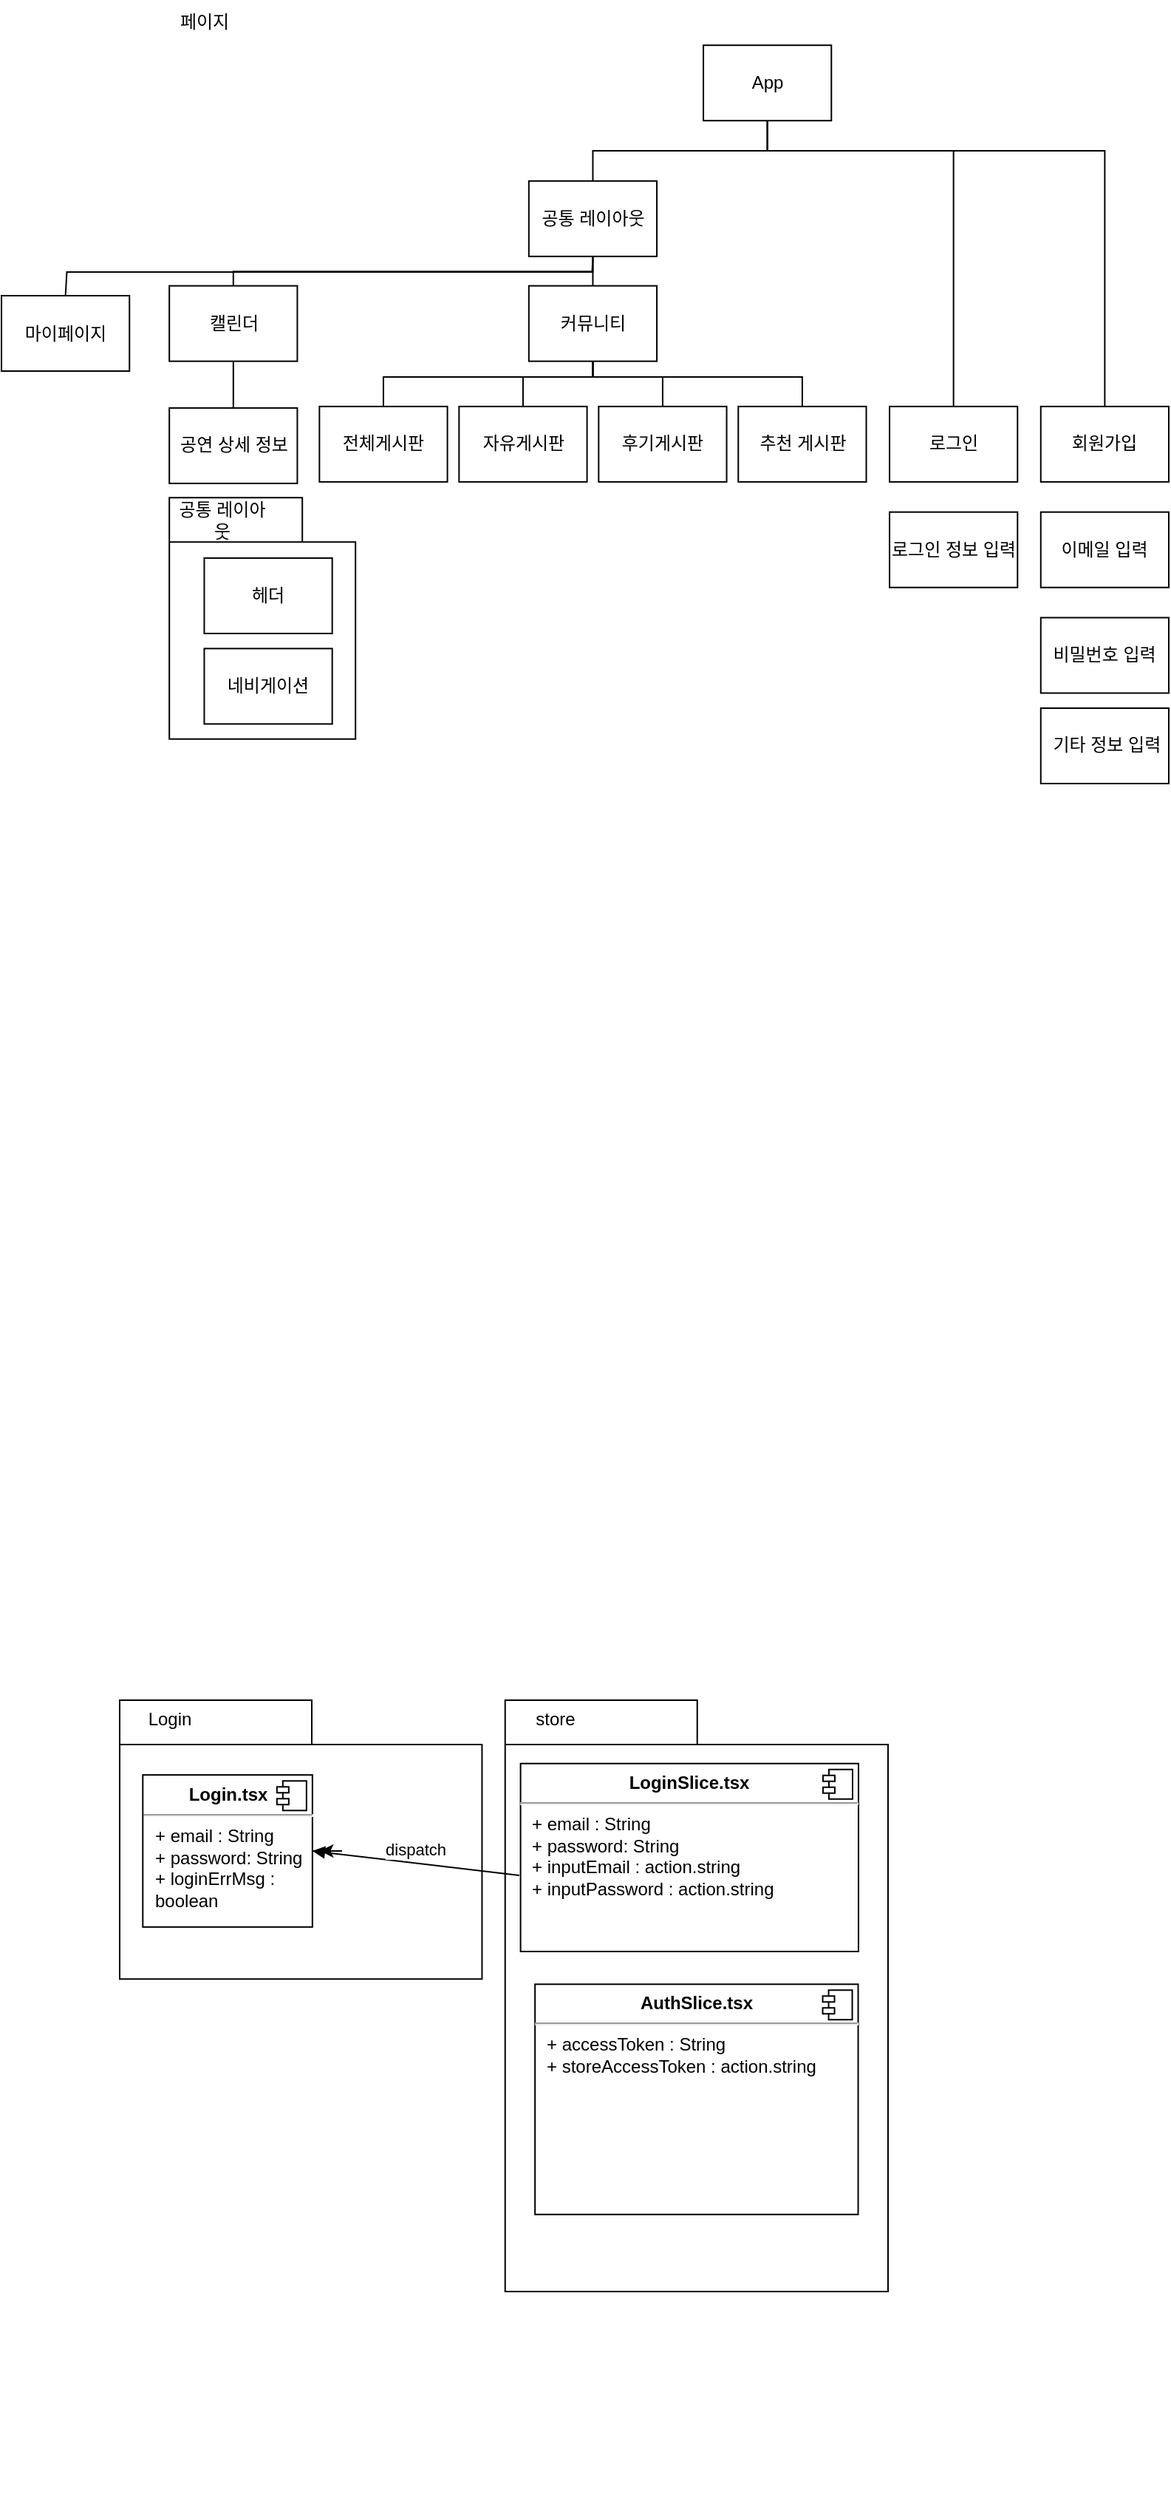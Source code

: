<mxfile version="22.1.0" type="github">
  <diagram name="페이지-1" id="VY-LH6dqioYT1nkXCw5k">
    <mxGraphModel dx="3981" dy="1965" grid="1" gridSize="10" guides="1" tooltips="1" connect="1" arrows="1" fold="1" page="1" pageScale="1" pageWidth="827" pageHeight="1169" math="0" shadow="0">
      <root>
        <mxCell id="0" />
        <mxCell id="1" parent="0" />
        <mxCell id="SSIZvjPJmATnXoQc13y6-113" value="" style="group" parent="1" vertex="1" connectable="0">
          <mxGeometry x="-2380" y="20" width="520" height="540" as="geometry" />
        </mxCell>
        <mxCell id="SSIZvjPJmATnXoQc13y6-32" value="" style="shape=folder;fontStyle=1;spacingTop=10;tabWidth=130;tabHeight=30;tabPosition=left;html=1;whiteSpace=wrap;" parent="SSIZvjPJmATnXoQc13y6-113" vertex="1">
          <mxGeometry width="245.217" height="188.571" as="geometry" />
        </mxCell>
        <mxCell id="SSIZvjPJmATnXoQc13y6-33" value="Login" style="text;html=1;strokeColor=none;fillColor=none;align=center;verticalAlign=middle;whiteSpace=wrap;rounded=0;" parent="SSIZvjPJmATnXoQc13y6-113" vertex="1">
          <mxGeometry width="67.826" height="25.714" as="geometry" />
        </mxCell>
        <mxCell id="SSIZvjPJmATnXoQc13y6-111" style="edgeStyle=orthogonalEdgeStyle;rounded=0;orthogonalLoop=1;jettySize=auto;html=1;" parent="SSIZvjPJmATnXoQc13y6-113" source="SSIZvjPJmATnXoQc13y6-34" edge="1">
          <mxGeometry relative="1" as="geometry">
            <mxPoint x="135.652" y="102" as="targetPoint" />
          </mxGeometry>
        </mxCell>
        <mxCell id="SSIZvjPJmATnXoQc13y6-34" value="&lt;p style=&quot;margin:0px;margin-top:6px;text-align:center;&quot;&gt;&lt;b&gt;Login.tsx&lt;/b&gt;&lt;/p&gt;&lt;hr&gt;&lt;p style=&quot;margin:0px;margin-left:8px;&quot;&gt;+ email : String&amp;nbsp;&lt;br&gt;+ password: String&lt;/p&gt;&lt;p style=&quot;margin:0px;margin-left:8px;&quot;&gt;+ loginErrMsg : boolean&lt;/p&gt;" style="align=left;overflow=fill;html=1;dropTarget=0;whiteSpace=wrap;" parent="SSIZvjPJmATnXoQc13y6-113" vertex="1">
          <mxGeometry x="15.652" y="50.571" width="114.783" height="102.857" as="geometry" />
        </mxCell>
        <mxCell id="SSIZvjPJmATnXoQc13y6-35" value="" style="shape=component;jettyWidth=8;jettyHeight=4;" parent="SSIZvjPJmATnXoQc13y6-34" vertex="1">
          <mxGeometry x="1" width="20" height="20" relative="1" as="geometry">
            <mxPoint x="-24" y="4" as="offset" />
          </mxGeometry>
        </mxCell>
        <mxCell id="SSIZvjPJmATnXoQc13y6-36" value="" style="shape=folder;fontStyle=1;spacingTop=10;tabWidth=130;tabHeight=30;tabPosition=left;html=1;whiteSpace=wrap;" parent="SSIZvjPJmATnXoQc13y6-113" vertex="1">
          <mxGeometry x="260.87" width="259.13" height="400" as="geometry" />
        </mxCell>
        <mxCell id="SSIZvjPJmATnXoQc13y6-37" value="store&lt;br&gt;" style="text;html=1;strokeColor=none;fillColor=none;align=center;verticalAlign=middle;whiteSpace=wrap;rounded=0;" parent="SSIZvjPJmATnXoQc13y6-113" vertex="1">
          <mxGeometry x="260.87" width="67.826" height="25.714" as="geometry" />
        </mxCell>
        <mxCell id="SSIZvjPJmATnXoQc13y6-38" value="&lt;p style=&quot;margin:0px;margin-top:6px;text-align:center;&quot;&gt;&lt;b&gt;LoginSlice.tsx&lt;/b&gt;&lt;/p&gt;&lt;hr&gt;&lt;p style=&quot;margin:0px;margin-left:8px;&quot;&gt;+ email : String&amp;nbsp;&lt;br&gt;+ password: String&lt;/p&gt;&lt;p style=&quot;margin:0px;margin-left:8px;&quot;&gt;+ inputEmail : action.string&lt;/p&gt;&lt;p style=&quot;margin:0px;margin-left:8px;&quot;&gt;+ inputPassword : action.string&lt;/p&gt;" style="align=left;overflow=fill;html=1;dropTarget=0;whiteSpace=wrap;" parent="SSIZvjPJmATnXoQc13y6-113" vertex="1">
          <mxGeometry x="271.3" y="42.86" width="228.7" height="127.14" as="geometry" />
        </mxCell>
        <mxCell id="SSIZvjPJmATnXoQc13y6-39" value="" style="shape=component;jettyWidth=8;jettyHeight=4;" parent="SSIZvjPJmATnXoQc13y6-38" vertex="1">
          <mxGeometry x="1" width="20" height="20" relative="1" as="geometry">
            <mxPoint x="-24" y="4" as="offset" />
          </mxGeometry>
        </mxCell>
        <mxCell id="SSIZvjPJmATnXoQc13y6-40" value="&lt;p style=&quot;margin:0px;margin-top:6px;text-align:center;&quot;&gt;&lt;b&gt;AuthSlice.tsx&lt;/b&gt;&lt;/p&gt;&lt;hr&gt;&lt;p style=&quot;margin:0px;margin-left:8px;&quot;&gt;+ accessToken : String&lt;/p&gt;&lt;p style=&quot;margin:0px;margin-left:8px;&quot;&gt;&lt;span style=&quot;background-color: initial;&quot;&gt;+ storeAccessToken : action.string&lt;/span&gt;&lt;br&gt;&lt;/p&gt;" style="align=left;overflow=fill;html=1;dropTarget=0;whiteSpace=wrap;" parent="SSIZvjPJmATnXoQc13y6-113" vertex="1">
          <mxGeometry x="281.08" y="192.15" width="218.7" height="155.71" as="geometry" />
        </mxCell>
        <mxCell id="SSIZvjPJmATnXoQc13y6-41" value="" style="shape=component;jettyWidth=8;jettyHeight=4;" parent="SSIZvjPJmATnXoQc13y6-40" vertex="1">
          <mxGeometry x="1" width="20" height="20" relative="1" as="geometry">
            <mxPoint x="-24" y="4" as="offset" />
          </mxGeometry>
        </mxCell>
        <mxCell id="SSIZvjPJmATnXoQc13y6-42" value="dispatch" style="html=1;verticalAlign=bottom;endArrow=block;curved=0;rounded=0;entryX=1;entryY=0.5;entryDx=0;entryDy=0;exitX=-0.004;exitY=0.595;exitDx=0;exitDy=0;exitPerimeter=0;" parent="SSIZvjPJmATnXoQc13y6-113" source="SSIZvjPJmATnXoQc13y6-38" target="SSIZvjPJmATnXoQc13y6-34" edge="1">
          <mxGeometry width="80" relative="1" as="geometry">
            <mxPoint x="172.174" y="308.571" as="sourcePoint" />
            <mxPoint x="213.913" y="308.571" as="targetPoint" />
          </mxGeometry>
        </mxCell>
        <mxCell id="zLVVH-xmLAKbz6Ci2qrs-23" value="" style="group" vertex="1" connectable="0" parent="1">
          <mxGeometry x="-2460" y="-1130" width="790" height="530" as="geometry" />
        </mxCell>
        <mxCell id="zLVVH-xmLAKbz6Ci2qrs-21" value="마이페이지" style="html=1;whiteSpace=wrap;" vertex="1" parent="zLVVH-xmLAKbz6Ci2qrs-23">
          <mxGeometry y="200.0" width="86.617" height="51.011" as="geometry" />
        </mxCell>
        <mxCell id="SSIZvjPJmATnXoQc13y6-96" value="" style="shape=folder;fontStyle=1;spacingTop=10;tabWidth=90;tabHeight=30;tabPosition=left;html=1;whiteSpace=wrap;" parent="zLVVH-xmLAKbz6Ci2qrs-23" vertex="1">
          <mxGeometry x="113.6" y="336.67" width="125.988" height="163.234" as="geometry" />
        </mxCell>
        <mxCell id="SSIZvjPJmATnXoQc13y6-44" value="App" style="html=1;whiteSpace=wrap;" parent="zLVVH-xmLAKbz6Ci2qrs-23" vertex="1">
          <mxGeometry x="475.029" y="30.606" width="86.617" height="51.011" as="geometry" />
        </mxCell>
        <mxCell id="SSIZvjPJmATnXoQc13y6-47" value="공통 레이아웃" style="html=1;whiteSpace=wrap;" parent="zLVVH-xmLAKbz6Ci2qrs-23" vertex="1">
          <mxGeometry x="356.915" y="122.425" width="86.617" height="51.011" as="geometry" />
        </mxCell>
        <mxCell id="SSIZvjPJmATnXoQc13y6-51" value="캘린더" style="html=1;whiteSpace=wrap;" parent="zLVVH-xmLAKbz6Ci2qrs-23" vertex="1">
          <mxGeometry x="113.6" y="193.33" width="86.617" height="51.011" as="geometry" />
        </mxCell>
        <mxCell id="SSIZvjPJmATnXoQc13y6-52" value="커뮤니티" style="html=1;whiteSpace=wrap;" parent="zLVVH-xmLAKbz6Ci2qrs-23" vertex="1">
          <mxGeometry x="356.915" y="193.33" width="86.617" height="51.011" as="geometry" />
        </mxCell>
        <mxCell id="SSIZvjPJmATnXoQc13y6-63" value="헤더" style="html=1;whiteSpace=wrap;" parent="zLVVH-xmLAKbz6Ci2qrs-23" vertex="1">
          <mxGeometry x="137.223" y="377.478" width="86.617" height="51.011" as="geometry" />
        </mxCell>
        <mxCell id="SSIZvjPJmATnXoQc13y6-64" value="네비게이션" style="html=1;whiteSpace=wrap;" parent="zLVVH-xmLAKbz6Ci2qrs-23" vertex="1">
          <mxGeometry x="137.223" y="438.691" width="86.617" height="51.011" as="geometry" />
        </mxCell>
        <mxCell id="SSIZvjPJmATnXoQc13y6-71" value="로그인" style="html=1;whiteSpace=wrap;" parent="zLVVH-xmLAKbz6Ci2qrs-23" vertex="1">
          <mxGeometry x="601.018" y="274.947" width="86.617" height="51.011" as="geometry" />
        </mxCell>
        <mxCell id="SSIZvjPJmATnXoQc13y6-72" value="회원가입" style="html=1;whiteSpace=wrap;" parent="zLVVH-xmLAKbz6Ci2qrs-23" vertex="1">
          <mxGeometry x="703.383" y="274.947" width="86.617" height="51.011" as="geometry" />
        </mxCell>
        <mxCell id="SSIZvjPJmATnXoQc13y6-75" value="자유게시판" style="html=1;whiteSpace=wrap;" parent="zLVVH-xmLAKbz6Ci2qrs-23" vertex="1">
          <mxGeometry x="309.67" y="274.947" width="86.617" height="51.011" as="geometry" />
        </mxCell>
        <mxCell id="SSIZvjPJmATnXoQc13y6-80" value="전체게시판" style="html=1;whiteSpace=wrap;" parent="zLVVH-xmLAKbz6Ci2qrs-23" vertex="1">
          <mxGeometry x="215.178" y="274.947" width="86.617" height="51.011" as="geometry" />
        </mxCell>
        <mxCell id="SSIZvjPJmATnXoQc13y6-81" value="후기게시판" style="html=1;whiteSpace=wrap;" parent="zLVVH-xmLAKbz6Ci2qrs-23" vertex="1">
          <mxGeometry x="404.161" y="274.947" width="86.617" height="51.011" as="geometry" />
        </mxCell>
        <mxCell id="SSIZvjPJmATnXoQc13y6-82" value="추천 게시판" style="html=1;whiteSpace=wrap;" parent="zLVVH-xmLAKbz6Ci2qrs-23" vertex="1">
          <mxGeometry x="498.652" y="274.947" width="86.617" height="51.011" as="geometry" />
        </mxCell>
        <mxCell id="SSIZvjPJmATnXoQc13y6-86" value="공연 상세 정보" style="html=1;whiteSpace=wrap;" parent="zLVVH-xmLAKbz6Ci2qrs-23" vertex="1">
          <mxGeometry x="113.6" y="275.967" width="86.617" height="51.011" as="geometry" />
        </mxCell>
        <mxCell id="SSIZvjPJmATnXoQc13y6-89" value="이메일 입력" style="html=1;whiteSpace=wrap;" parent="zLVVH-xmLAKbz6Ci2qrs-23" vertex="1">
          <mxGeometry x="703.383" y="346.362" width="86.617" height="51.011" as="geometry" />
        </mxCell>
        <mxCell id="SSIZvjPJmATnXoQc13y6-90" value="비밀번호 입력" style="html=1;whiteSpace=wrap;" parent="zLVVH-xmLAKbz6Ci2qrs-23" vertex="1">
          <mxGeometry x="703.383" y="417.777" width="86.617" height="51.011" as="geometry" />
        </mxCell>
        <mxCell id="SSIZvjPJmATnXoQc13y6-91" value="&amp;nbsp;기타 정보 입력" style="html=1;whiteSpace=wrap;" parent="zLVVH-xmLAKbz6Ci2qrs-23" vertex="1">
          <mxGeometry x="703.383" y="478.989" width="86.617" height="51.011" as="geometry" />
        </mxCell>
        <mxCell id="SSIZvjPJmATnXoQc13y6-92" value="로그인 정보 입력" style="html=1;whiteSpace=wrap;" parent="zLVVH-xmLAKbz6Ci2qrs-23" vertex="1">
          <mxGeometry x="601.018" y="346.362" width="86.617" height="51.011" as="geometry" />
        </mxCell>
        <mxCell id="SSIZvjPJmATnXoQc13y6-97" value="공통 레이아웃" style="text;html=1;strokeColor=none;fillColor=none;align=center;verticalAlign=middle;whiteSpace=wrap;rounded=0;" parent="zLVVH-xmLAKbz6Ci2qrs-23" vertex="1">
          <mxGeometry x="113.6" y="336.67" width="70.868" height="30.606" as="geometry" />
        </mxCell>
        <mxCell id="zLVVH-xmLAKbz6Ci2qrs-17" value="" style="endArrow=none;html=1;rounded=0;entryX=0.5;entryY=1;entryDx=0;entryDy=0;exitX=0.5;exitY=0;exitDx=0;exitDy=0;" edge="1" parent="zLVVH-xmLAKbz6Ci2qrs-23" source="zLVVH-xmLAKbz6Ci2qrs-21" target="SSIZvjPJmATnXoQc13y6-47">
          <mxGeometry width="50" height="50" relative="1" as="geometry">
            <mxPoint x="52.898" y="200" as="sourcePoint" />
            <mxPoint x="287.955" y="173.33" as="targetPoint" />
            <Array as="points">
              <mxPoint x="44.228" y="183.968" />
              <mxPoint x="399.769" y="184" />
            </Array>
          </mxGeometry>
        </mxCell>
        <mxCell id="SSIZvjPJmATnXoQc13y6-98" value="" style="endArrow=none;html=1;rounded=0;entryX=0.5;entryY=1;entryDx=0;entryDy=0;exitX=0.5;exitY=0;exitDx=0;exitDy=0;" parent="zLVVH-xmLAKbz6Ci2qrs-23" source="SSIZvjPJmATnXoQc13y6-47" target="SSIZvjPJmATnXoQc13y6-44" edge="1">
          <mxGeometry width="50" height="50" relative="1" as="geometry">
            <mxPoint x="293.921" y="163.234" as="sourcePoint" />
            <mxPoint x="333.292" y="112.223" as="targetPoint" />
            <Array as="points">
              <mxPoint x="400.224" y="102.021" />
              <mxPoint x="518.338" y="102.021" />
            </Array>
          </mxGeometry>
        </mxCell>
        <mxCell id="SSIZvjPJmATnXoQc13y6-99" value="" style="endArrow=none;html=1;rounded=0;entryX=0.5;entryY=1;entryDx=0;entryDy=0;exitX=0.5;exitY=0;exitDx=0;exitDy=0;" parent="zLVVH-xmLAKbz6Ci2qrs-23" source="SSIZvjPJmATnXoQc13y6-52" target="SSIZvjPJmATnXoQc13y6-47" edge="1">
          <mxGeometry width="50" height="50" relative="1" as="geometry">
            <mxPoint x="467.155" y="336.67" as="sourcePoint" />
            <mxPoint x="506.526" y="285.659" as="targetPoint" />
          </mxGeometry>
        </mxCell>
        <mxCell id="SSIZvjPJmATnXoQc13y6-100" value="" style="endArrow=none;html=1;rounded=0;exitX=0.5;exitY=1;exitDx=0;exitDy=0;entryX=0.5;entryY=0;entryDx=0;entryDy=0;" parent="zLVVH-xmLAKbz6Ci2qrs-23" source="SSIZvjPJmATnXoQc13y6-52" target="SSIZvjPJmATnXoQc13y6-81" edge="1">
          <mxGeometry width="50" height="50" relative="1" as="geometry">
            <mxPoint x="467.155" y="336.67" as="sourcePoint" />
            <mxPoint x="506.526" y="285.659" as="targetPoint" />
            <Array as="points">
              <mxPoint x="400.224" y="255.053" />
              <mxPoint x="447.469" y="255.053" />
            </Array>
          </mxGeometry>
        </mxCell>
        <mxCell id="SSIZvjPJmATnXoQc13y6-101" value="" style="endArrow=none;html=1;rounded=0;entryX=0.5;entryY=0;entryDx=0;entryDy=0;exitX=0.5;exitY=1;exitDx=0;exitDy=0;" parent="zLVVH-xmLAKbz6Ci2qrs-23" source="SSIZvjPJmATnXoQc13y6-52" target="SSIZvjPJmATnXoQc13y6-75" edge="1">
          <mxGeometry width="50" height="50" relative="1" as="geometry">
            <mxPoint x="419.909" y="336.67" as="sourcePoint" />
            <mxPoint x="506.526" y="285.659" as="targetPoint" />
            <Array as="points">
              <mxPoint x="400.224" y="255.053" />
              <mxPoint x="352.978" y="255.053" />
            </Array>
          </mxGeometry>
        </mxCell>
        <mxCell id="SSIZvjPJmATnXoQc13y6-102" value="" style="endArrow=none;html=1;rounded=0;exitX=0.5;exitY=0;exitDx=0;exitDy=0;entryX=0.5;entryY=1;entryDx=0;entryDy=0;" parent="zLVVH-xmLAKbz6Ci2qrs-23" source="SSIZvjPJmATnXoQc13y6-82" target="SSIZvjPJmATnXoQc13y6-52" edge="1">
          <mxGeometry width="50" height="50" relative="1" as="geometry">
            <mxPoint x="467.155" y="285.659" as="sourcePoint" />
            <mxPoint x="506.526" y="234.649" as="targetPoint" />
            <Array as="points">
              <mxPoint x="541.961" y="255.053" />
              <mxPoint x="400.224" y="255.053" />
            </Array>
          </mxGeometry>
        </mxCell>
        <mxCell id="SSIZvjPJmATnXoQc13y6-103" value="" style="endArrow=none;html=1;rounded=0;exitX=0.5;exitY=0;exitDx=0;exitDy=0;entryX=0.5;entryY=1;entryDx=0;entryDy=0;" parent="zLVVH-xmLAKbz6Ci2qrs-23" source="SSIZvjPJmATnXoQc13y6-80" target="SSIZvjPJmATnXoQc13y6-52" edge="1">
          <mxGeometry width="50" height="50" relative="1" as="geometry">
            <mxPoint x="356.915" y="285.659" as="sourcePoint" />
            <mxPoint x="396.287" y="244.851" as="targetPoint" />
            <Array as="points">
              <mxPoint x="258.487" y="255.053" />
              <mxPoint x="400.224" y="255.053" />
            </Array>
          </mxGeometry>
        </mxCell>
        <mxCell id="SSIZvjPJmATnXoQc13y6-104" value="" style="endArrow=none;html=1;rounded=0;entryX=0.5;entryY=1;entryDx=0;entryDy=0;exitX=0.5;exitY=0;exitDx=0;exitDy=0;" parent="zLVVH-xmLAKbz6Ci2qrs-23" source="SSIZvjPJmATnXoQc13y6-51" target="SSIZvjPJmATnXoQc13y6-47" edge="1">
          <mxGeometry width="50" height="50" relative="1" as="geometry">
            <mxPoint x="356.915" y="316.266" as="sourcePoint" />
            <mxPoint x="396.287" y="265.255" as="targetPoint" />
            <Array as="points">
              <mxPoint x="156.909" y="183.638" />
              <mxPoint x="400.224" y="183.638" />
            </Array>
          </mxGeometry>
        </mxCell>
        <mxCell id="SSIZvjPJmATnXoQc13y6-105" value="" style="endArrow=none;html=1;rounded=0;exitX=0.5;exitY=0;exitDx=0;exitDy=0;entryX=0.5;entryY=1;entryDx=0;entryDy=0;" parent="zLVVH-xmLAKbz6Ci2qrs-23" source="SSIZvjPJmATnXoQc13y6-86" target="SSIZvjPJmATnXoQc13y6-51" edge="1">
          <mxGeometry width="50" height="50" relative="1" as="geometry">
            <mxPoint x="372.664" y="265.255" as="sourcePoint" />
            <mxPoint x="412.035" y="214.244" as="targetPoint" />
          </mxGeometry>
        </mxCell>
        <mxCell id="SSIZvjPJmATnXoQc13y6-107" value="" style="endArrow=none;html=1;rounded=0;entryX=0.5;entryY=0;entryDx=0;entryDy=0;exitX=0.5;exitY=1;exitDx=0;exitDy=0;" parent="zLVVH-xmLAKbz6Ci2qrs-23" source="SSIZvjPJmATnXoQc13y6-44" target="SSIZvjPJmATnXoQc13y6-71" edge="1">
          <mxGeometry width="50" height="50" relative="1" as="geometry">
            <mxPoint x="522.275" y="81.617" as="sourcePoint" />
            <mxPoint x="624.64" y="102.021" as="targetPoint" />
            <Array as="points">
              <mxPoint x="518.338" y="102.021" />
              <mxPoint x="644.326" y="102.021" />
            </Array>
          </mxGeometry>
        </mxCell>
        <mxCell id="SSIZvjPJmATnXoQc13y6-108" value="" style="endArrow=none;html=1;rounded=0;entryX=0.5;entryY=0;entryDx=0;entryDy=0;exitX=0.5;exitY=1;exitDx=0;exitDy=0;" parent="zLVVH-xmLAKbz6Ci2qrs-23" source="SSIZvjPJmATnXoQc13y6-44" target="SSIZvjPJmATnXoQc13y6-72" edge="1">
          <mxGeometry width="50" height="50" relative="1" as="geometry">
            <mxPoint x="624.64" y="81.107" as="sourcePoint" />
            <mxPoint x="750.629" y="274.947" as="targetPoint" />
            <Array as="points">
              <mxPoint x="518.338" y="102.021" />
              <mxPoint x="746.692" y="102.021" />
            </Array>
          </mxGeometry>
        </mxCell>
        <mxCell id="SSIZvjPJmATnXoQc13y6-110" value="페이지" style="text;html=1;strokeColor=none;fillColor=none;align=center;verticalAlign=middle;whiteSpace=wrap;rounded=0;" parent="zLVVH-xmLAKbz6Ci2qrs-23" vertex="1">
          <mxGeometry x="113.6" width="47.246" height="30.606" as="geometry" />
        </mxCell>
      </root>
    </mxGraphModel>
  </diagram>
</mxfile>
